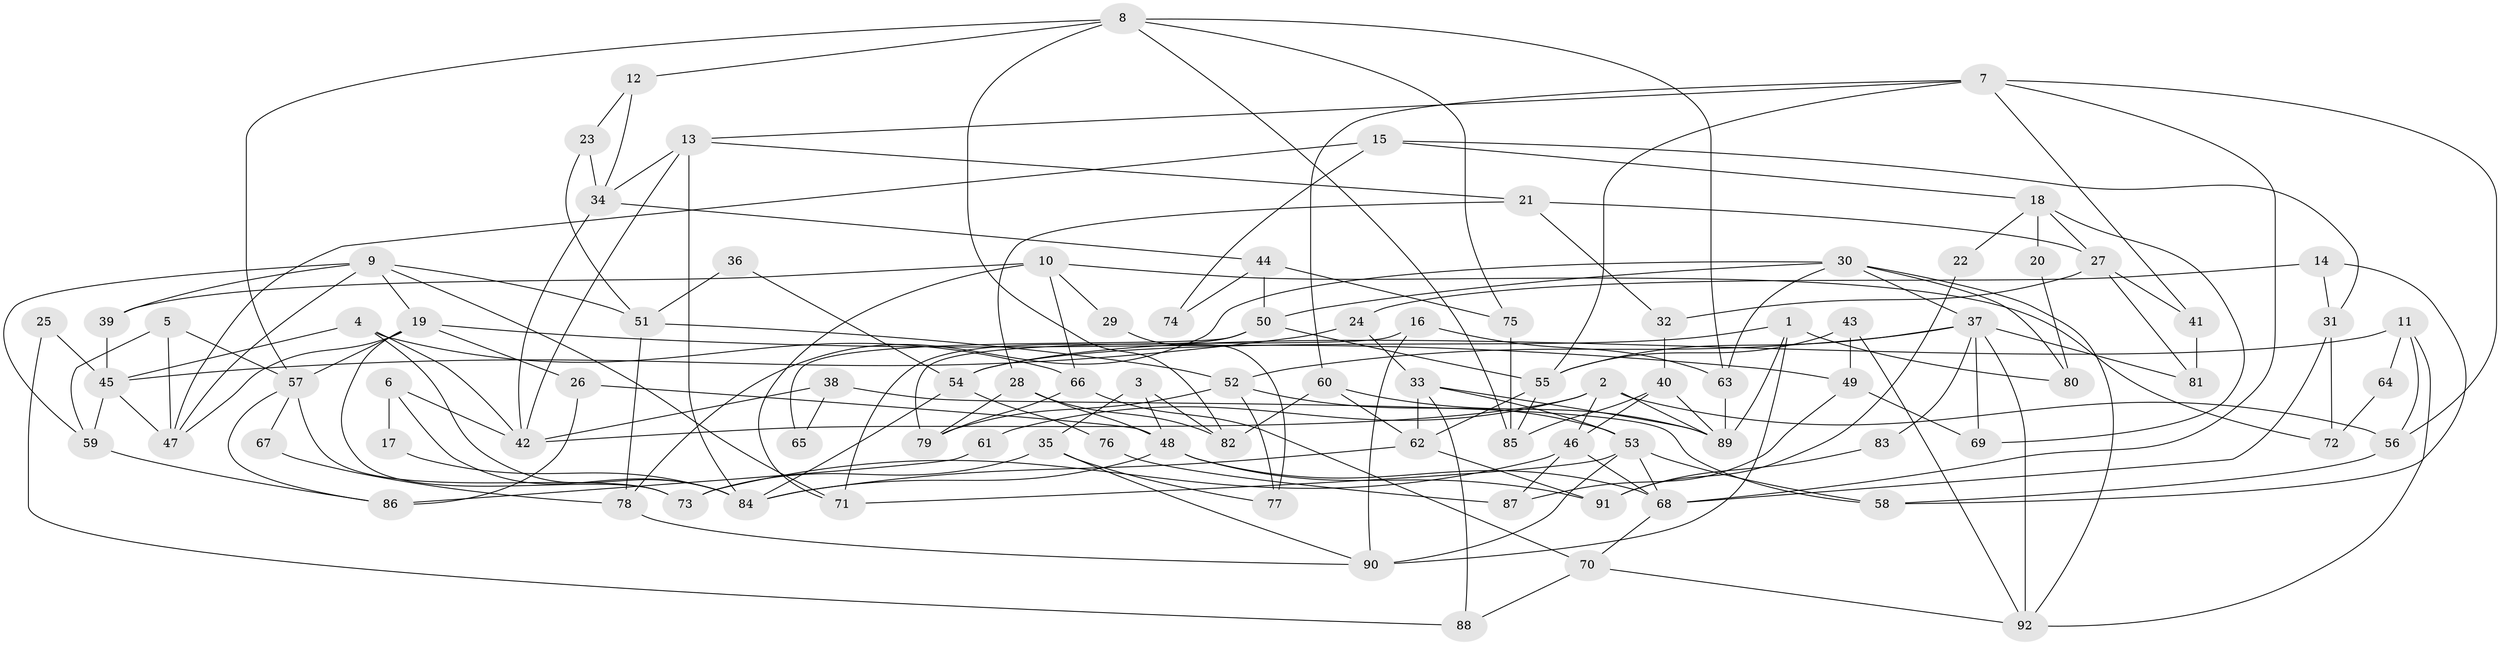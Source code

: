 // coarse degree distribution, {4: 0.21666666666666667, 7: 0.16666666666666666, 5: 0.11666666666666667, 6: 0.15, 3: 0.13333333333333333, 2: 0.13333333333333333, 8: 0.06666666666666667, 9: 0.016666666666666666}
// Generated by graph-tools (version 1.1) at 2025/42/03/06/25 10:42:00]
// undirected, 92 vertices, 184 edges
graph export_dot {
graph [start="1"]
  node [color=gray90,style=filled];
  1;
  2;
  3;
  4;
  5;
  6;
  7;
  8;
  9;
  10;
  11;
  12;
  13;
  14;
  15;
  16;
  17;
  18;
  19;
  20;
  21;
  22;
  23;
  24;
  25;
  26;
  27;
  28;
  29;
  30;
  31;
  32;
  33;
  34;
  35;
  36;
  37;
  38;
  39;
  40;
  41;
  42;
  43;
  44;
  45;
  46;
  47;
  48;
  49;
  50;
  51;
  52;
  53;
  54;
  55;
  56;
  57;
  58;
  59;
  60;
  61;
  62;
  63;
  64;
  65;
  66;
  67;
  68;
  69;
  70;
  71;
  72;
  73;
  74;
  75;
  76;
  77;
  78;
  79;
  80;
  81;
  82;
  83;
  84;
  85;
  86;
  87;
  88;
  89;
  90;
  91;
  92;
  1 -- 89;
  1 -- 90;
  1 -- 54;
  1 -- 80;
  2 -- 42;
  2 -- 89;
  2 -- 46;
  2 -- 56;
  2 -- 61;
  3 -- 35;
  3 -- 82;
  3 -- 48;
  4 -- 45;
  4 -- 84;
  4 -- 42;
  4 -- 66;
  5 -- 57;
  5 -- 47;
  5 -- 59;
  6 -- 84;
  6 -- 42;
  6 -- 17;
  7 -- 55;
  7 -- 68;
  7 -- 13;
  7 -- 41;
  7 -- 56;
  7 -- 60;
  8 -- 85;
  8 -- 57;
  8 -- 12;
  8 -- 63;
  8 -- 75;
  8 -- 82;
  9 -- 47;
  9 -- 71;
  9 -- 19;
  9 -- 39;
  9 -- 51;
  9 -- 59;
  10 -- 71;
  10 -- 66;
  10 -- 29;
  10 -- 39;
  10 -- 72;
  11 -- 56;
  11 -- 54;
  11 -- 64;
  11 -- 92;
  12 -- 34;
  12 -- 23;
  13 -- 84;
  13 -- 21;
  13 -- 34;
  13 -- 42;
  14 -- 31;
  14 -- 58;
  14 -- 24;
  15 -- 18;
  15 -- 47;
  15 -- 31;
  15 -- 74;
  16 -- 63;
  16 -- 79;
  16 -- 90;
  17 -- 84;
  18 -- 69;
  18 -- 27;
  18 -- 20;
  18 -- 22;
  19 -- 26;
  19 -- 47;
  19 -- 49;
  19 -- 57;
  19 -- 73;
  20 -- 80;
  21 -- 28;
  21 -- 27;
  21 -- 32;
  22 -- 91;
  23 -- 34;
  23 -- 51;
  24 -- 45;
  24 -- 33;
  25 -- 88;
  25 -- 45;
  26 -- 86;
  26 -- 48;
  27 -- 41;
  27 -- 32;
  27 -- 81;
  28 -- 82;
  28 -- 48;
  28 -- 79;
  29 -- 77;
  30 -- 92;
  30 -- 63;
  30 -- 37;
  30 -- 50;
  30 -- 78;
  30 -- 80;
  31 -- 68;
  31 -- 72;
  32 -- 40;
  33 -- 89;
  33 -- 53;
  33 -- 62;
  33 -- 88;
  34 -- 42;
  34 -- 44;
  35 -- 90;
  35 -- 73;
  35 -- 77;
  36 -- 51;
  36 -- 54;
  37 -- 52;
  37 -- 55;
  37 -- 69;
  37 -- 81;
  37 -- 83;
  37 -- 92;
  38 -- 58;
  38 -- 42;
  38 -- 65;
  39 -- 45;
  40 -- 46;
  40 -- 85;
  40 -- 89;
  41 -- 81;
  43 -- 92;
  43 -- 55;
  43 -- 49;
  44 -- 50;
  44 -- 74;
  44 -- 75;
  45 -- 59;
  45 -- 47;
  46 -- 68;
  46 -- 73;
  46 -- 87;
  48 -- 68;
  48 -- 84;
  48 -- 91;
  49 -- 69;
  49 -- 87;
  50 -- 55;
  50 -- 65;
  50 -- 71;
  51 -- 52;
  51 -- 78;
  52 -- 53;
  52 -- 77;
  52 -- 79;
  53 -- 90;
  53 -- 58;
  53 -- 68;
  53 -- 71;
  54 -- 84;
  54 -- 76;
  55 -- 85;
  55 -- 62;
  56 -- 58;
  57 -- 73;
  57 -- 67;
  57 -- 86;
  59 -- 86;
  60 -- 62;
  60 -- 82;
  60 -- 89;
  61 -- 86;
  62 -- 84;
  62 -- 91;
  63 -- 89;
  64 -- 72;
  66 -- 79;
  66 -- 70;
  67 -- 78;
  68 -- 70;
  70 -- 92;
  70 -- 88;
  75 -- 85;
  76 -- 87;
  78 -- 90;
  83 -- 91;
}
